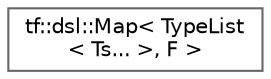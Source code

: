 digraph "类继承关系图"
{
 // LATEX_PDF_SIZE
  bgcolor="transparent";
  edge [fontname=Helvetica,fontsize=10,labelfontname=Helvetica,labelfontsize=10];
  node [fontname=Helvetica,fontsize=10,shape=box,height=0.2,width=0.4];
  rankdir="LR";
  Node0 [id="Node000000",label="tf::dsl::Map\< TypeList\l\< Ts... \>, F \>",height=0.2,width=0.4,color="grey40", fillcolor="white", style="filled",URL="$structtf_1_1dsl_1_1_map_3_01_type_list_3_01_ts_8_8_8_01_4_00_01_f_01_4.html",tooltip=" "];
}
